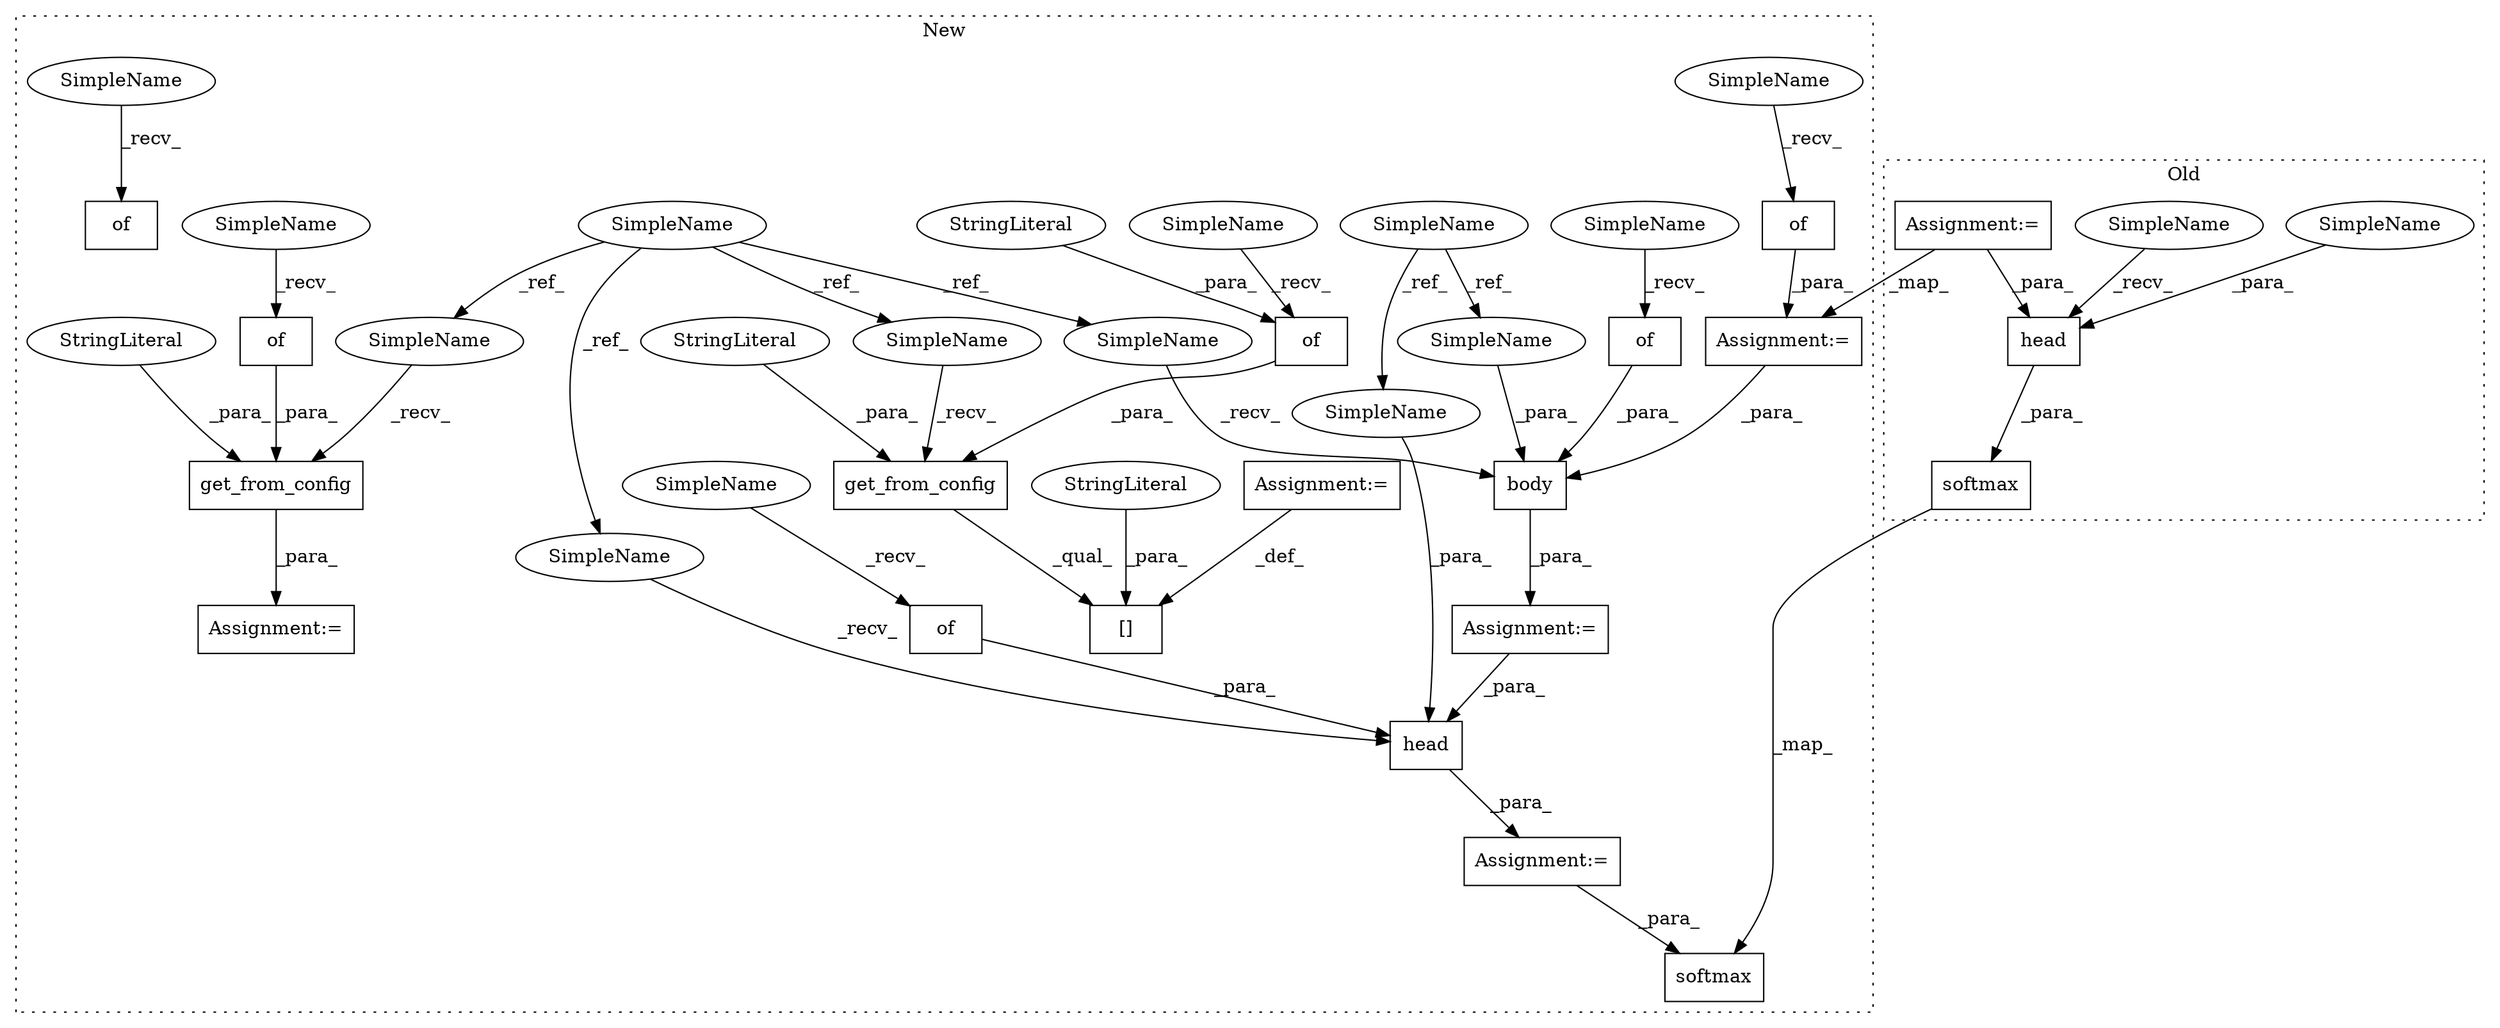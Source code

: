 digraph G {
subgraph cluster0 {
1 [label="head" a="32" s="1707,1771" l="5,1" shape="box"];
12 [label="Assignment:=" a="7" s="1648" l="1" shape="box"];
15 [label="softmax" a="32" s="1854,1886" l="8,1" shape="box"];
35 [label="SimpleName" a="42" s="1712" l="3" shape="ellipse"];
40 [label="SimpleName" a="42" s="1702" l="4" shape="ellipse"];
label = "Old";
style="dotted";
}
subgraph cluster1 {
2 [label="get_from_config" a="32" s="1536,1593" l="16,1" shape="box"];
3 [label="[]" a="2" s="1600,1625" l="12,1" shape="box"];
4 [label="SimpleName" a="42" s="762" l="4" shape="ellipse"];
5 [label="head" a="32" s="1920,1939" l="5,1" shape="box"];
6 [label="get_from_config" a="32" s="1481,1512" l="16,1" shape="box"];
7 [label="body" a="32" s="1875,1899" l="5,1" shape="box"];
8 [label="SimpleName" a="42" s="1238" l="3" shape="ellipse"];
9 [label="StringLiteral" a="45" s="1612" l="13" shape="ellipse"];
10 [label="StringLiteral" a="45" s="1497" l="6" shape="ellipse"];
11 [label="StringLiteral" a="45" s="1552" l="6" shape="ellipse"];
13 [label="Assignment:=" a="7" s="1812" l="1" shape="box"];
14 [label="softmax" a="32" s="2020,2052" l="8,1" shape="box"];
16 [label="of" a="32" s="1855" l="4" shape="box"];
17 [label="of" a="32" s="1895" l="4" shape="box"];
18 [label="Assignment:=" a="7" s="1869" l="1" shape="box"];
19 [label="of" a="32" s="1935" l="4" shape="box"];
20 [label="Assignment:=" a="7" s="1475" l="1" shape="box"];
21 [label="of" a="32" s="1453" l="4" shape="box"];
22 [label="Assignment:=" a="7" s="1914" l="1" shape="box"];
23 [label="of" a="32" s="1563,1592" l="3,1" shape="box"];
24 [label="StringLiteral" a="45" s="1566" l="7" shape="ellipse"];
25 [label="of" a="32" s="1508" l="4" shape="box"];
26 [label="Assignment:=" a="7" s="1626" l="1" shape="box"];
27 [label="SimpleName" a="42" s="1880" l="3" shape="ellipse"];
28 [label="SimpleName" a="42" s="1925" l="3" shape="ellipse"];
29 [label="SimpleName" a="42" s="1851" l="3" shape="ellipse"];
30 [label="SimpleName" a="42" s="1891" l="3" shape="ellipse"];
31 [label="SimpleName" a="42" s="1931" l="3" shape="ellipse"];
32 [label="SimpleName" a="42" s="1559" l="3" shape="ellipse"];
33 [label="SimpleName" a="42" s="1504" l="3" shape="ellipse"];
34 [label="SimpleName" a="42" s="1449" l="3" shape="ellipse"];
36 [label="SimpleName" a="42" s="1476" l="4" shape="ellipse"];
37 [label="SimpleName" a="42" s="1870" l="4" shape="ellipse"];
38 [label="SimpleName" a="42" s="1531" l="4" shape="ellipse"];
39 [label="SimpleName" a="42" s="1915" l="4" shape="ellipse"];
label = "New";
style="dotted";
}
1 -> 15 [label="_para_"];
2 -> 3 [label="_qual_"];
4 -> 38 [label="_ref_"];
4 -> 37 [label="_ref_"];
4 -> 39 [label="_ref_"];
4 -> 36 [label="_ref_"];
5 -> 22 [label="_para_"];
6 -> 20 [label="_para_"];
7 -> 18 [label="_para_"];
8 -> 27 [label="_ref_"];
8 -> 28 [label="_ref_"];
9 -> 3 [label="_para_"];
10 -> 6 [label="_para_"];
11 -> 2 [label="_para_"];
12 -> 1 [label="_para_"];
12 -> 13 [label="_map_"];
13 -> 7 [label="_para_"];
15 -> 14 [label="_map_"];
16 -> 13 [label="_para_"];
17 -> 7 [label="_para_"];
18 -> 5 [label="_para_"];
19 -> 5 [label="_para_"];
22 -> 14 [label="_para_"];
23 -> 2 [label="_para_"];
24 -> 23 [label="_para_"];
25 -> 6 [label="_para_"];
26 -> 3 [label="_def_"];
27 -> 7 [label="_para_"];
28 -> 5 [label="_para_"];
29 -> 16 [label="_recv_"];
30 -> 17 [label="_recv_"];
31 -> 19 [label="_recv_"];
32 -> 23 [label="_recv_"];
33 -> 25 [label="_recv_"];
34 -> 21 [label="_recv_"];
35 -> 1 [label="_para_"];
36 -> 6 [label="_recv_"];
37 -> 7 [label="_recv_"];
38 -> 2 [label="_recv_"];
39 -> 5 [label="_recv_"];
40 -> 1 [label="_recv_"];
}